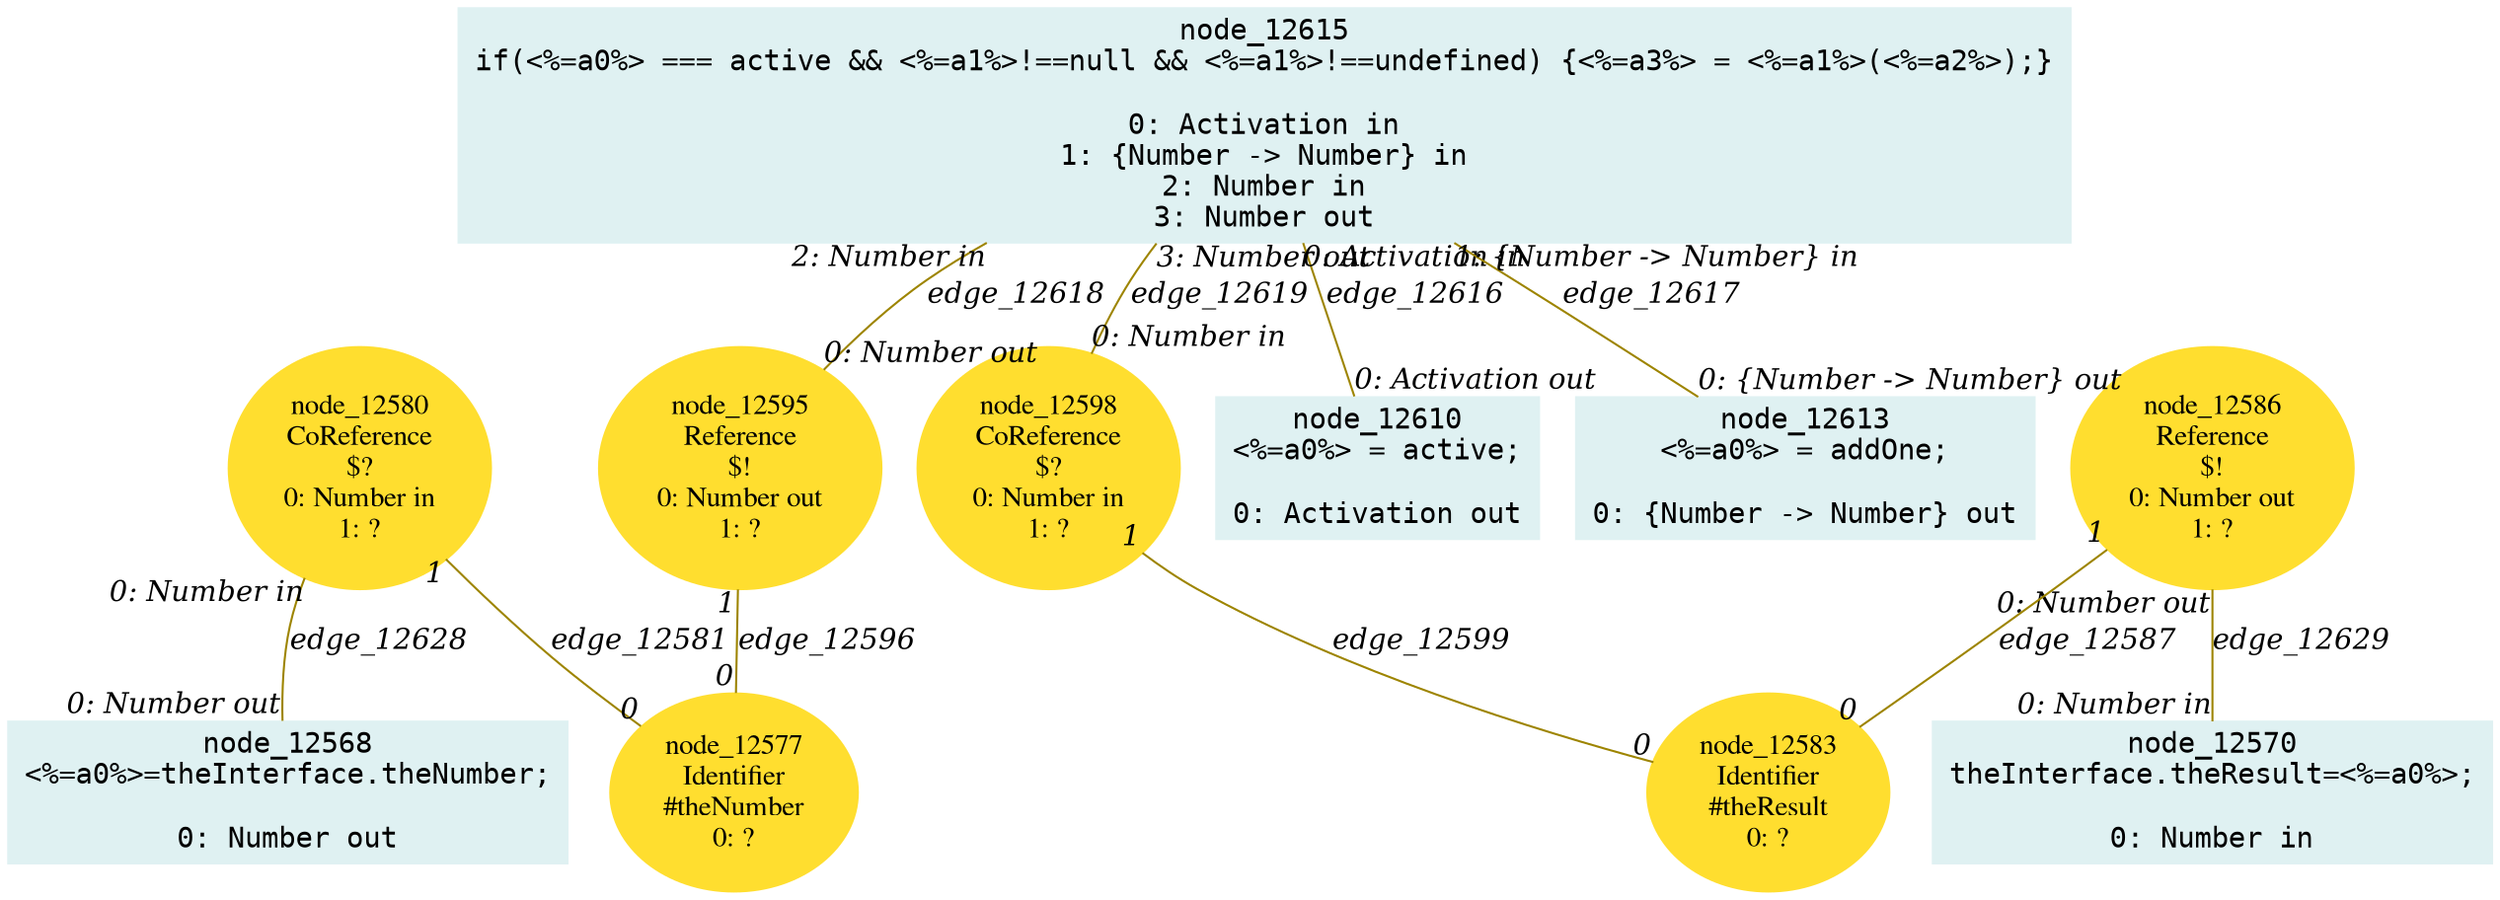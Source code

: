 digraph g{node_12568 [shape="box", style="filled", color="#dff1f2", fontname="Courier", label="node_12568
<%=a0%>=theInterface.theNumber;

0: Number out" ]
node_12570 [shape="box", style="filled", color="#dff1f2", fontname="Courier", label="node_12570
theInterface.theResult=<%=a0%>;

0: Number in" ]
node_12577 [shape="ellipse", style="filled", color="#ffde2f", fontname="Times", label="node_12577
Identifier
#theNumber
0: ?" ]
node_12580 [shape="ellipse", style="filled", color="#ffde2f", fontname="Times", label="node_12580
CoReference
$?
0: Number in
1: ?" ]
node_12583 [shape="ellipse", style="filled", color="#ffde2f", fontname="Times", label="node_12583
Identifier
#theResult
0: ?" ]
node_12586 [shape="ellipse", style="filled", color="#ffde2f", fontname="Times", label="node_12586
Reference
$!
0: Number out
1: ?" ]
node_12595 [shape="ellipse", style="filled", color="#ffde2f", fontname="Times", label="node_12595
Reference
$!
0: Number out
1: ?" ]
node_12598 [shape="ellipse", style="filled", color="#ffde2f", fontname="Times", label="node_12598
CoReference
$?
0: Number in
1: ?" ]
node_12610 [shape="box", style="filled", color="#dff1f2", fontname="Courier", label="node_12610
<%=a0%> = active;

0: Activation out" ]
node_12613 [shape="box", style="filled", color="#dff1f2", fontname="Courier", label="node_12613
<%=a0%> = addOne;

0: {Number -> Number} out" ]
node_12615 [shape="box", style="filled", color="#dff1f2", fontname="Courier", label="node_12615
if(<%=a0%> === active && <%=a1%>!==null && <%=a1%>!==undefined) {<%=a3%> = <%=a1%>(<%=a2%>);}

0: Activation in
1: {Number -> Number} in
2: Number in
3: Number out" ]
node_12580 -> node_12577 [dir=none, arrowHead=none, fontname="Times-Italic", arrowsize=1, color="#9d8400", label="edge_12581",  headlabel="0", taillabel="1" ]
node_12586 -> node_12583 [dir=none, arrowHead=none, fontname="Times-Italic", arrowsize=1, color="#9d8400", label="edge_12587",  headlabel="0", taillabel="1" ]
node_12595 -> node_12577 [dir=none, arrowHead=none, fontname="Times-Italic", arrowsize=1, color="#9d8400", label="edge_12596",  headlabel="0", taillabel="1" ]
node_12598 -> node_12583 [dir=none, arrowHead=none, fontname="Times-Italic", arrowsize=1, color="#9d8400", label="edge_12599",  headlabel="0", taillabel="1" ]
node_12615 -> node_12610 [dir=none, arrowHead=none, fontname="Times-Italic", arrowsize=1, color="#9d8400", label="edge_12616",  headlabel="0: Activation out", taillabel="0: Activation in" ]
node_12615 -> node_12613 [dir=none, arrowHead=none, fontname="Times-Italic", arrowsize=1, color="#9d8400", label="edge_12617",  headlabel="0: {Number -> Number} out", taillabel="1: {Number -> Number} in" ]
node_12615 -> node_12595 [dir=none, arrowHead=none, fontname="Times-Italic", arrowsize=1, color="#9d8400", label="edge_12618",  headlabel="0: Number out", taillabel="2: Number in" ]
node_12615 -> node_12598 [dir=none, arrowHead=none, fontname="Times-Italic", arrowsize=1, color="#9d8400", label="edge_12619",  headlabel="0: Number in", taillabel="3: Number out" ]
node_12580 -> node_12568 [dir=none, arrowHead=none, fontname="Times-Italic", arrowsize=1, color="#9d8400", label="edge_12628",  headlabel="0: Number out", taillabel="0: Number in" ]
node_12586 -> node_12570 [dir=none, arrowHead=none, fontname="Times-Italic", arrowsize=1, color="#9d8400", label="edge_12629",  headlabel="0: Number in", taillabel="0: Number out" ]
}